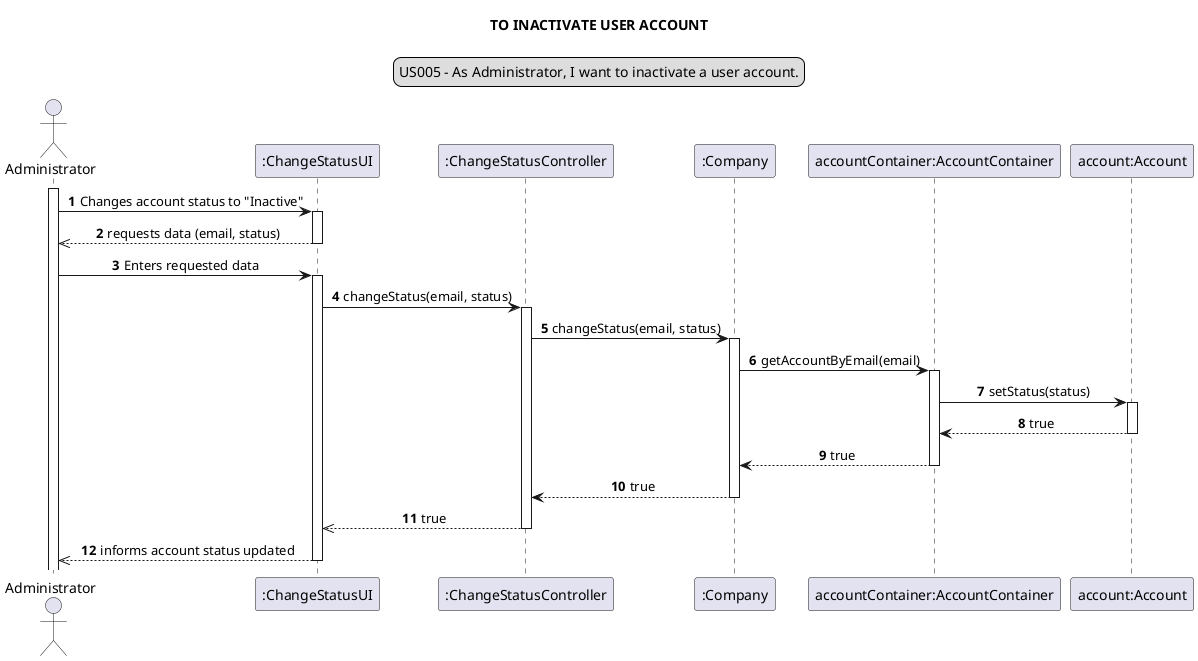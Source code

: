 @startuml
legend top
US005 - As Administrator, I want to inactivate a user account.
end legend
skinparam sequenceMessageAlign center
title TO INACTIVATE USER ACCOUNT
autonumber
actor "Administrator" as admin
participant ":ChangeStatusUI" as ui
participant ":ChangeStatusController" as controller
participant ":Company" as company
participant "accountContainer:AccountContainer" as container
participant "account:Account" as account

activate admin
admin -> ui : Changes account status to "Inactive"
activate ui
ui -->> admin: requests data (email, status)
deactivate ui
admin -> ui: Enters requested data
activate ui
ui -> controller: changeStatus(email, status)
activate controller
controller -> company: changeStatus(email, status)
activate company
company -> container: getAccountByEmail(email)
activate container
container -> account: setStatus(status)
activate account
container <-- account: true
deactivate account
container --> company: true
deactivate container
company --> controller: true
deactivate company
controller -->> ui: true
deactivate controller
ui -->> admin: informs account status updated
deactivate ui

@enduml


